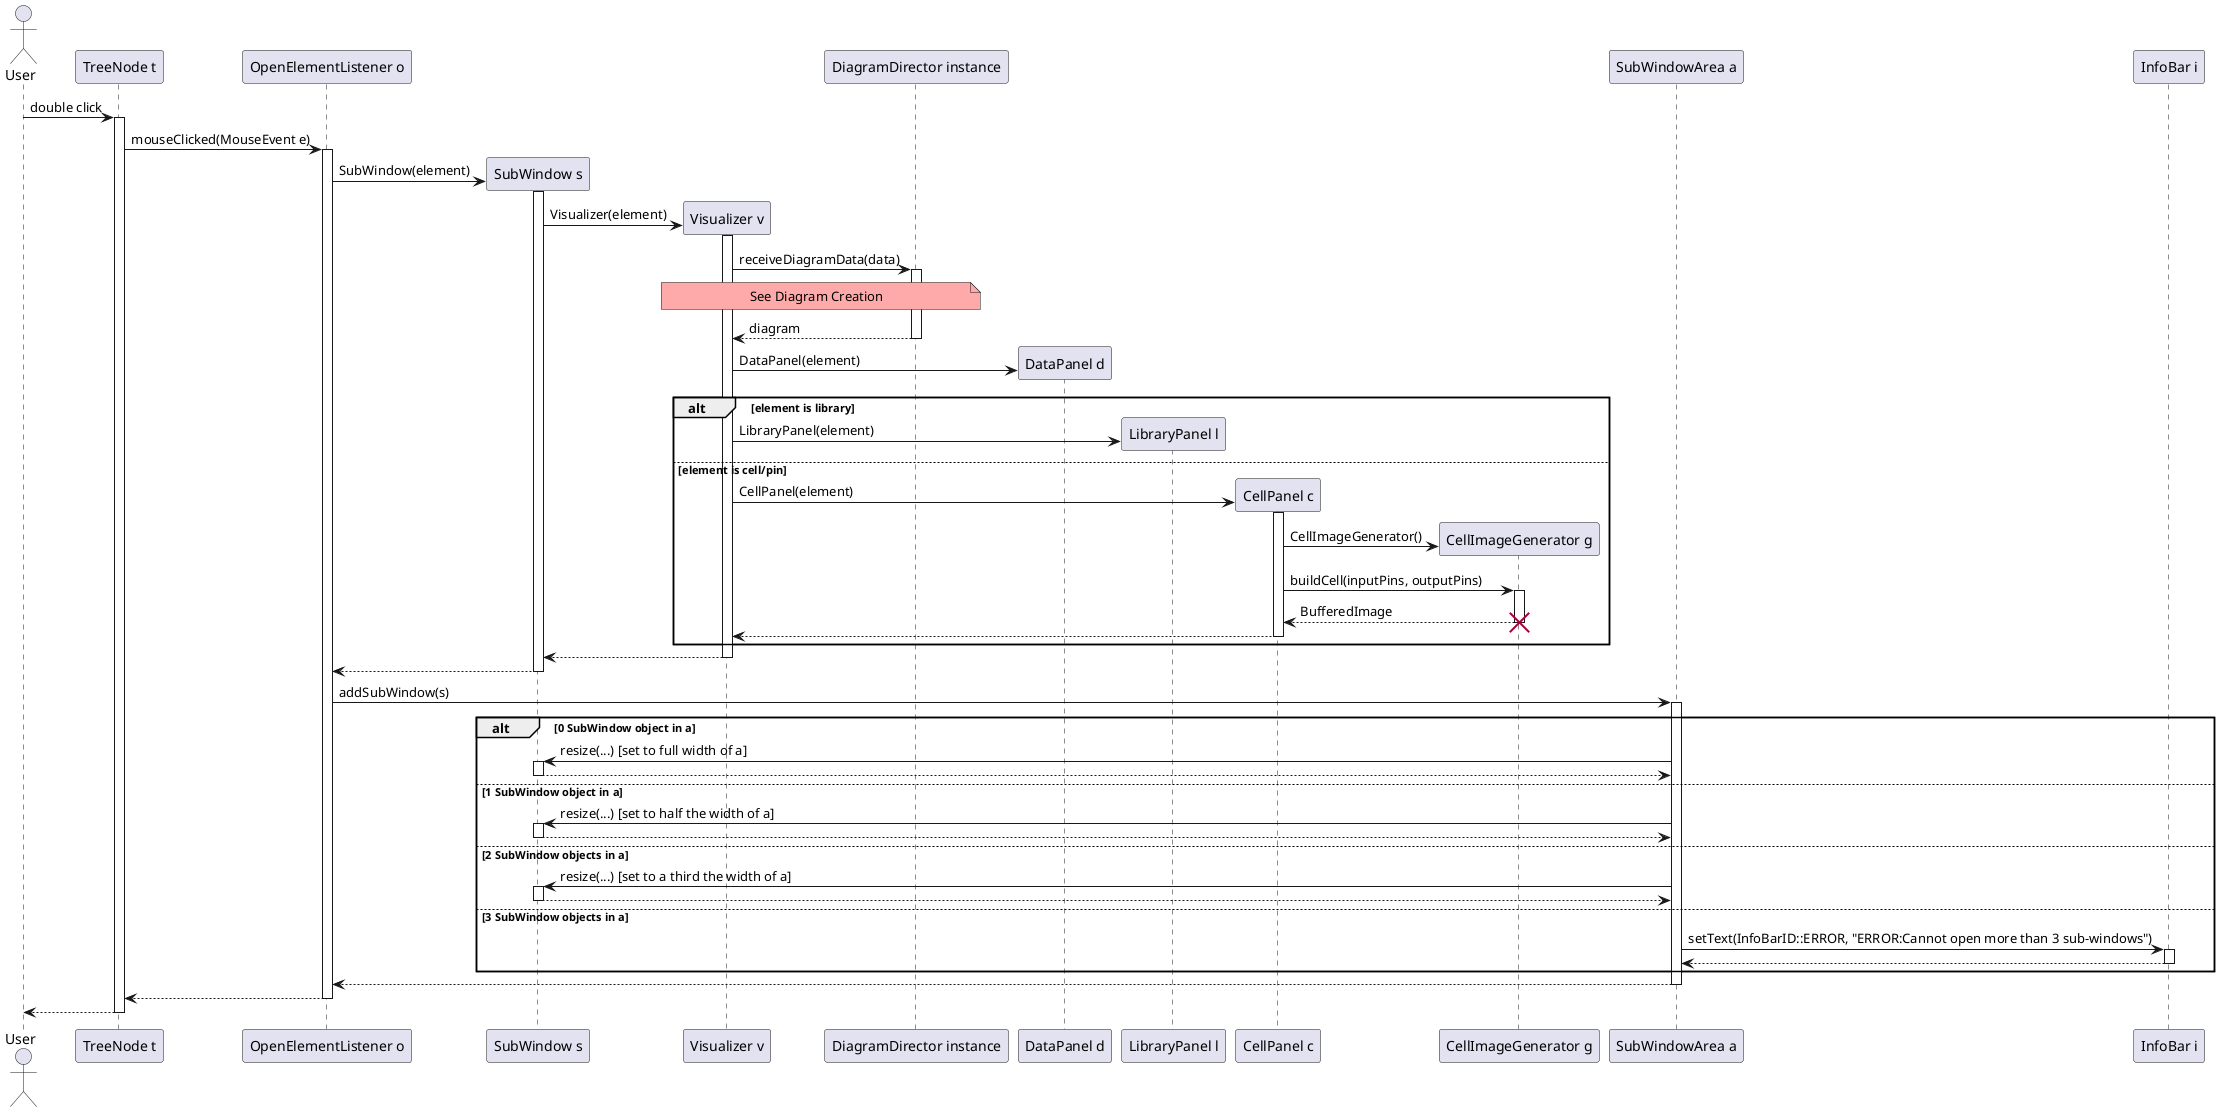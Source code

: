 @startuml FR-4
skinparam responseMessageBelowArrow true
    actor User
    User -> "TreeNode t" ++ : double click
    "TreeNode t" -> "OpenElementListener o" ++ : mouseClicked(MouseEvent e)
    "OpenElementListener o" -> "SubWindow s" ** : SubWindow(element)
    activate "SubWindow s"
    "SubWindow s" -> "Visualizer v" **  : Visualizer(element)
    activate "Visualizer v"
    "Visualizer v" -> "DiagramDirector instance" ++: receiveDiagramData(data)
    note over "DiagramDirector instance", "Visualizer v"#FFAAAA
    See Diagram Creation
    end note
    return diagram
    
    "Visualizer v" -> "DataPanel d" ** : DataPanel(element)
    alt element is library
    "Visualizer v" -> "LibraryPanel l" ** : LibraryPanel(element)
    else element is cell/pin
    "Visualizer v" -> "CellPanel c" ** : CellPanel(element)
    activate "CellPanel c"
    "CellPanel c" -> "CellImageGenerator g" ** : CellImageGenerator()
    "CellPanel c" -> "CellImageGenerator g" ++ : buildCell(inputPins, outputPins)
    return BufferedImage
    destroy "CellImageGenerator g"
    return
    end
    return

    return
    "OpenElementListener o" -> "SubWindowArea a" ++ : addSubWindow(s)
    alt 0 SubWindow object in a
    "SubWindowArea a" -> "SubWindow s" ++ : resize(...) [set to full width of a]
    return
    else 1 SubWindow object in a
    "SubWindowArea a" -> "SubWindow s" ++ : resize(...) [set to half the width of a]
    return
    else 2 SubWindow objects in a
    "SubWindowArea a" -> "SubWindow s" ++ : resize(...) [set to a third the width of a]
    return
    else 3 SubWindow objects in a
    "SubWindowArea a" -> "InfoBar i" ++ : setText(InfoBarID::ERROR, "ERROR:Cannot open more than 3 sub-windows")
    return
    end
    return
    return
    return
@enduml
